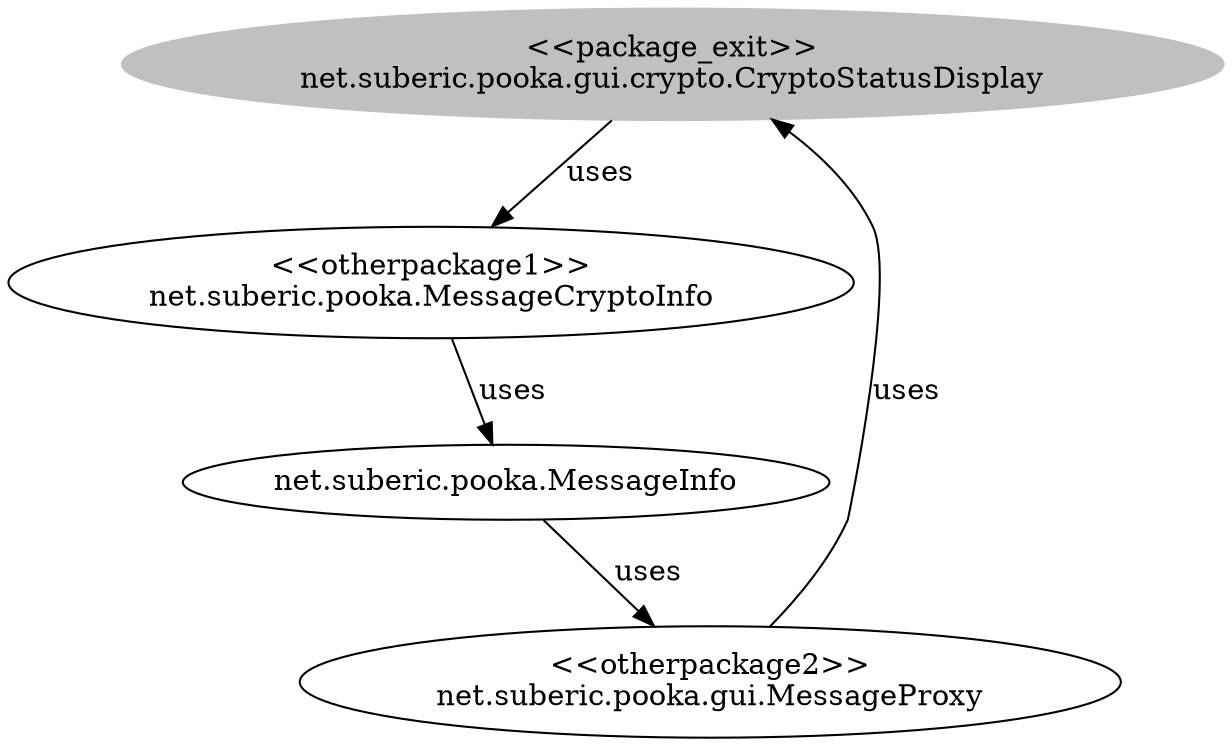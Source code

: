 digraph cd {
	net_suberic_pooka_gui_crypto_CryptoStatusDisplay [label="<<package_exit>>
net.suberic.pooka.gui.crypto.CryptoStatusDisplay",style=filled,color="grey"];
	net_suberic_pooka_MessageCryptoInfo [label="<<otherpackage1>>
net.suberic.pooka.MessageCryptoInfo"];
	net_suberic_pooka_gui_MessageProxy [label="<<otherpackage2>>
net.suberic.pooka.gui.MessageProxy"];
	net_suberic_pooka_MessageInfo [label="net.suberic.pooka.MessageInfo"];
	net_suberic_pooka_gui_crypto_CryptoStatusDisplay -> net_suberic_pooka_MessageCryptoInfo [label=uses];
	net_suberic_pooka_gui_MessageProxy -> net_suberic_pooka_gui_crypto_CryptoStatusDisplay [label=uses];
	net_suberic_pooka_MessageCryptoInfo -> net_suberic_pooka_MessageInfo [label=uses];
	net_suberic_pooka_MessageInfo -> net_suberic_pooka_gui_MessageProxy [label=uses];
}
